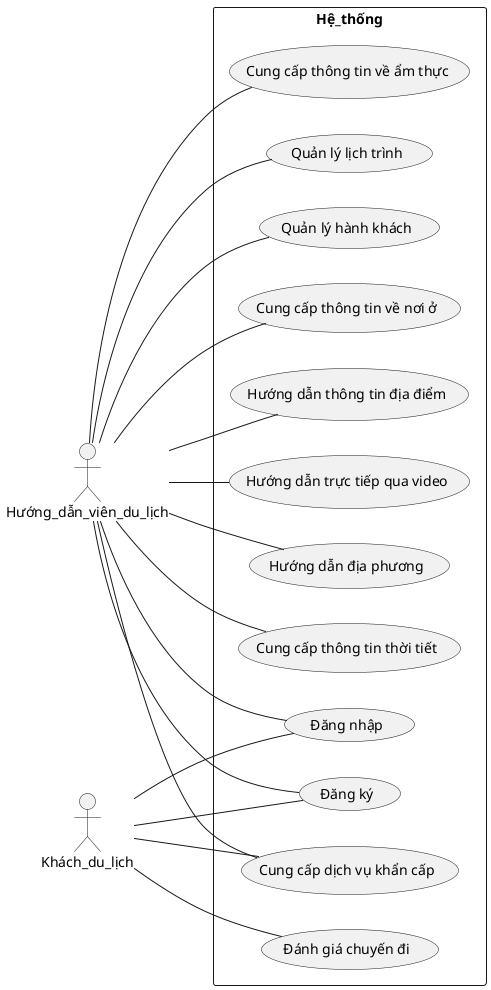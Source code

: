 @startuml usecase_diagram
left to right direction
actor Hướng_dẫn_viên_du_lịch as HDV
actor Khách_du_lịch as Khách

rectangle Hệ_thống {
  usecase (Đăng nhập) as UC_Dang_nhap
  usecase (Đăng ký) as UC_Dang_ky
  usecase (Hướng dẫn thông tin địa điểm) as UC_HD_Dia_diem
  usecase (Hướng dẫn trực tiếp qua video) as UC_HD_Video
  usecase (Hướng dẫn địa phương) as UC_HD_Dia_phuong
  usecase (Cung cấp thông tin thời tiết) as UC_Thoi_tiet
  usecase (Cung cấp thông tin về ẩm thực) as UC_Ẩm_thực
  usecase (Đánh giá chuyến đi) as UC_Danh_gia
  usecase (Quản lý lịch trình) as UC_Lich_trinh
  usecase (Quản lý hành khách) as UC_Hanh_khach
  usecase (Cung cấp dịch vụ khẩn cấp) as UC_Khan_cap
  usecase (Cung cấp thông tin về nơi ở) as UC_Noi_o

  HDV -- UC_HD_Dia_diem
  HDV -- UC_HD_Video
  HDV -- UC_Noi_o
  HDV -- UC_HD_Dia_phuong
  HDV -- UC_Thoi_tiet
  HDV -- UC_Ẩm_thực
  Khách -- UC_Danh_gia
  HDV -- UC_Lich_trinh
  HDV -- UC_Hanh_khach
  HDV -- UC_Khan_cap
  Khách -- UC_Khan_cap
  Khách -- UC_Dang_nhap
  HDV -- UC_Dang_nhap
  Khách -- UC_Dang_ky
  HDV -- UC_Dang_ky
}



@enduml
